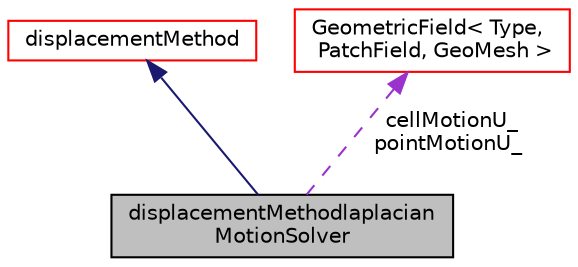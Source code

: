digraph "displacementMethodlaplacianMotionSolver"
{
  bgcolor="transparent";
  edge [fontname="Helvetica",fontsize="10",labelfontname="Helvetica",labelfontsize="10"];
  node [fontname="Helvetica",fontsize="10",shape=record];
  Node1 [label="displacementMethodlaplacian\lMotionSolver",height=0.2,width=0.4,color="black", fillcolor="grey75", style="filled" fontcolor="black"];
  Node2 -> Node1 [dir="back",color="midnightblue",fontsize="10",style="solid",fontname="Helvetica"];
  Node2 [label="displacementMethod",height=0.2,width=0.4,color="red",URL="$classFoam_1_1displacementMethod.html",tooltip="Abstract base class for displacement methods, which are a set or wrapper classes allowing to change t..."];
  Node3 -> Node1 [dir="back",color="darkorchid3",fontsize="10",style="dashed",label=" cellMotionU_\npointMotionU_" ,fontname="Helvetica"];
  Node3 [label="GeometricField\< Type,\l PatchField, GeoMesh \>",height=0.2,width=0.4,color="red",URL="$classFoam_1_1GeometricField.html",tooltip="Generic GeometricField class. "];
}
